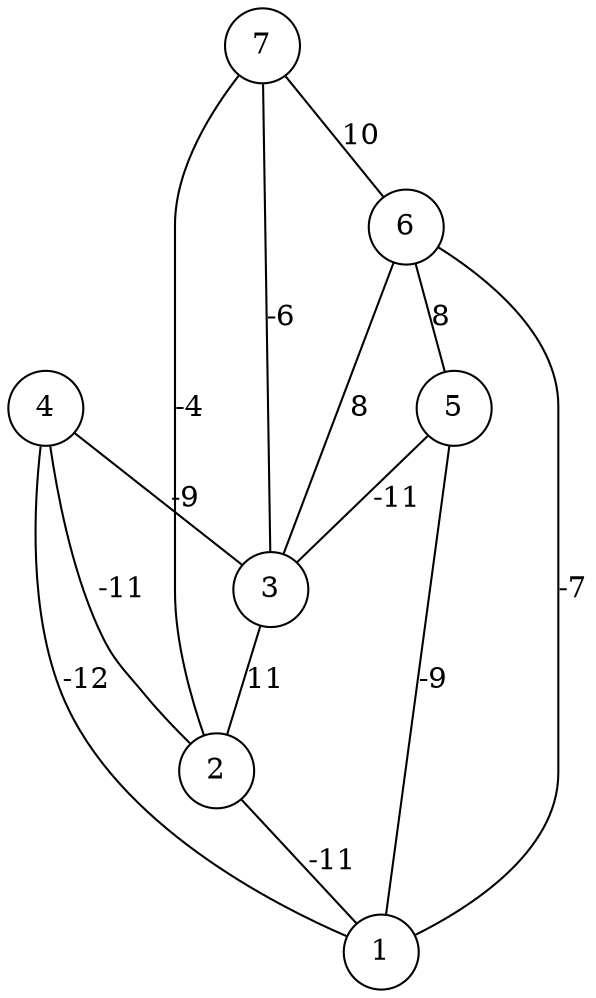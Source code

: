 graph { 
	 fontname="Helvetica,Arial,sans-serif" 
	 node [shape = circle]; 
	 7 -- 2 [label = "-4"];
	 7 -- 3 [label = "-6"];
	 7 -- 6 [label = "10"];
	 6 -- 1 [label = "-7"];
	 6 -- 3 [label = "8"];
	 6 -- 5 [label = "8"];
	 5 -- 1 [label = "-9"];
	 5 -- 3 [label = "-11"];
	 4 -- 1 [label = "-12"];
	 4 -- 2 [label = "-11"];
	 4 -- 3 [label = "-9"];
	 3 -- 2 [label = "11"];
	 2 -- 1 [label = "-11"];
	 1;
	 2;
	 3;
	 4;
	 5;
	 6;
	 7;
}
